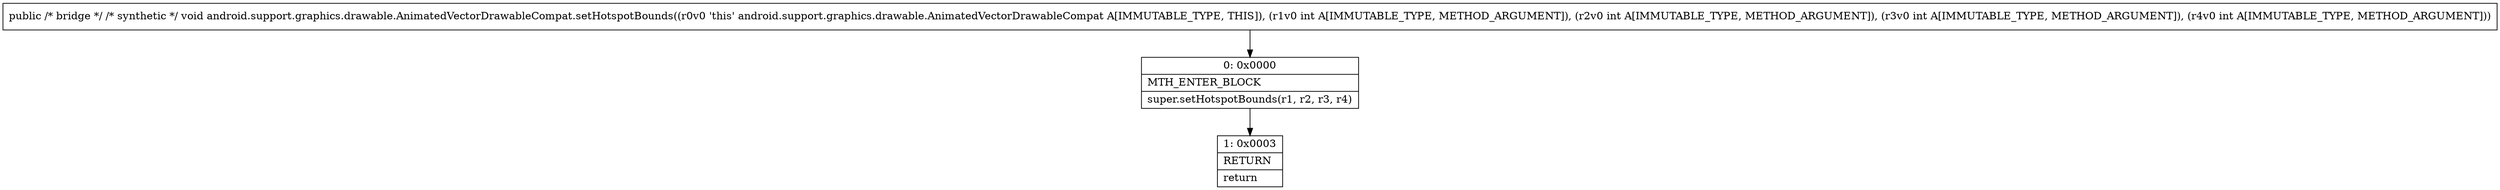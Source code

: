 digraph "CFG forandroid.support.graphics.drawable.AnimatedVectorDrawableCompat.setHotspotBounds(IIII)V" {
Node_0 [shape=record,label="{0\:\ 0x0000|MTH_ENTER_BLOCK\l|super.setHotspotBounds(r1, r2, r3, r4)\l}"];
Node_1 [shape=record,label="{1\:\ 0x0003|RETURN\l|return\l}"];
MethodNode[shape=record,label="{public \/* bridge *\/ \/* synthetic *\/ void android.support.graphics.drawable.AnimatedVectorDrawableCompat.setHotspotBounds((r0v0 'this' android.support.graphics.drawable.AnimatedVectorDrawableCompat A[IMMUTABLE_TYPE, THIS]), (r1v0 int A[IMMUTABLE_TYPE, METHOD_ARGUMENT]), (r2v0 int A[IMMUTABLE_TYPE, METHOD_ARGUMENT]), (r3v0 int A[IMMUTABLE_TYPE, METHOD_ARGUMENT]), (r4v0 int A[IMMUTABLE_TYPE, METHOD_ARGUMENT])) }"];
MethodNode -> Node_0;
Node_0 -> Node_1;
}

